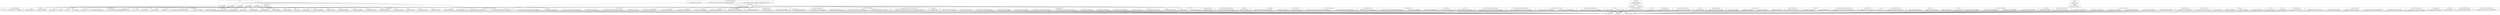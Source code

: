 digraph {
graph [overlap=false]
subgraph cluster_if {
	label="if";
	"if::work";
}
subgraph cluster_IO_Compress_Zlib_Extra {
	label="IO::Compress::Zlib::Extra";
	"IO::Compress::Zlib::Extra::BEGIN@13";
}
subgraph cluster_Moose_Meta_Role_Composite {
	label="Moose::Meta::Role::Composite";
	"Moose::Meta::Role::Composite::add_method";
	"Moose::Meta::Role::Composite::new";
	"Moose::Meta::Role::Composite::name";
}
subgraph cluster_DynaLoader {
	label="DynaLoader";
	"DynaLoader::BEGIN@25";
}
subgraph cluster_Moose_Meta_Role_Application_ToInstance {
	label="Moose::Meta::Role::Application::ToInstance";
	"Moose::Meta::Role::Application::ToInstance::apply";
}
subgraph cluster_warnings {
	label="warnings";
	"warnings::CORE:regcomp";
	"warnings::CORE:match";
	"warnings::import";
}
subgraph cluster_Data_OptList {
	label="Data::OptList";
	"Data::OptList::BEGIN@11";
}
subgraph cluster_Moose_Exporter {
	label="Moose::Exporter";
	"Moose::Exporter::BEGIN@17";
	"Moose::Exporter::__ANON__[Moose/Exporter.pm:468]";
}
subgraph cluster_XML_LibXML {
	label="XML::LibXML";
	"XML::LibXML::END";
}
subgraph cluster_Class_MOP_Mixin_HasMethods {
	label="Class::MOP::Mixin::HasMethods";
	"Class::MOP::Mixin::HasMethods::_method_map";
	"Class::MOP::Mixin::HasMethods::_add_meta_method";
}
subgraph cluster_Moose_Meta_Role {
	label="Moose::Meta::Role";
	"Moose::Meta::Role::apply";
}
subgraph cluster_Moose_Util_TypeConstraints {
	label="Moose::Util::TypeConstraints";
	"Moose::Util::TypeConstraints::find_type_constraint";
	"Moose::Util::TypeConstraints::_create_parameterized_type_constraint";
}
subgraph cluster_Class_MOP_Method_Inlined {
	label="Class::MOP::Method::Inlined";
	"Class::MOP::Method::Inlined::can_be_inlined";
}
subgraph cluster_Moose {
	label="Moose";
	"Moose::with";
	"Moose::init_meta";
	"Moose::around";
	"Moose::has";
}
subgraph cluster_namespace_autoclean {
	label="namespace::autoclean";
	"namespace::autoclean::BEGIN@16";
	"namespace::autoclean::__ANON__[namespace/autoclean.pm:57]";
	"namespace::autoclean::BEGIN@13";
}
subgraph cluster_version {
	label="version";
	"version::(bool";
	"version::(cmp";
}
subgraph cluster_B_Hooks_EndOfScope {
	label="B::Hooks::EndOfScope";
	"B::Hooks::EndOfScope::__ANON__[B/Hooks/EndOfScope.pm:26]";
	"B::Hooks::EndOfScope::BEGIN@14";
}
subgraph cluster_LWP_UserAgent {
	label="LWP::UserAgent";
	"LWP::UserAgent::simple_request";
}
subgraph cluster_Sub_Install {
	label="Sub::Install";
	"Sub::Install::__ANON__[Sub/Install.pm:132]";
}
subgraph cluster_Class_MOP_Class_Immutable_Moose_Meta_Class {
	label="Class::MOP::Class::Immutable::Moose::Meta::Class";
	"Class::MOP::Class::Immutable::Moose::Meta::Class::calculate_all_roles_with_inheritance";
}
subgraph cluster_Moose_Meta_TypeConstraint_Parameterized {
	label="Moose::Meta::TypeConstraint::Parameterized";
	"Moose::Meta::TypeConstraint::Parameterized::compile_type_constraint";
}
subgraph cluster_Moose_Meta_Role_Application_RoleSummation {
	label="Moose::Meta::Role::Application::RoleSummation";
	"Moose::Meta::Role::Application::RoleSummation::apply_methods";
}
subgraph cluster_IO_Uncompress_Adapter_Inflate {
	label="IO::Uncompress::Adapter::Inflate";
	"IO::Uncompress::Adapter::Inflate::BEGIN@7";
	"IO::Uncompress::Adapter::Inflate::BEGIN@8";
}
subgraph cluster_Moose_Meta_TypeConstraint_Registry {
	label="Moose::Meta::TypeConstraint::Registry";
	"Moose::Meta::TypeConstraint::Registry::add_type_constraint";
}
subgraph cluster_JSON_Any {
	label="JSON::Any";
	"JSON::Any::jsonToObj";
	"JSON::Any::objToJson";
}
subgraph cluster_Moose_Meta_Role_Attribute {
	label="Moose::Meta::Role::Attribute";
	"Moose::Meta::Role::Attribute::attach_to_role";
}
subgraph cluster_metaclass {
	label="metaclass";
	"metaclass::import";
}
subgraph cluster_Scalar_Util {
	label="Scalar::Util";
	"Scalar::Util::blessed";
}
subgraph cluster_UNIVERSAL {
	label="UNIVERSAL";
	"UNIVERSAL::isa";
	"UNIVERSAL::VERSION";
	"UNIVERSAL::can";
}
subgraph cluster_String_RewritePrefix {
	label="String::RewritePrefix";
	"String::RewritePrefix::BEGIN@11";
}
subgraph cluster_Class_MOP_Method_Wrapped {
	label="Class::MOP::Method::Wrapped";
	"Class::MOP::Method::Wrapped::wrap";
	"Class::MOP::Method::Wrapped::__ANON__[Class/MOP/Method/Wrapped.pm:162]";
	"Class::MOP::Method::Wrapped::__ANON__[Class/MOP/Method/Wrapped.pm:51]";
}
subgraph cluster_Moose_Meta_Class {
	label="Moose::Meta::Class";
	"Moose::Meta::Class::add_role";
	"Moose::Meta::Class::_inline_triggers";
	"Moose::Meta::Class::_inline_check_required_attr";
	"Moose::Meta::Class::new_object";
	"Moose::Meta::Class::_eval_environment";
	"Moose::Meta::Class::excludes_role";
	"Moose::Meta::Class::add_role_application";
	"Moose::Meta::Class::calculate_all_roles_with_inheritance";
	"Moose::Meta::Class::_inline_init_attr_from_default";
	"Moose::Meta::Class::superclasses";
	"Moose::Meta::Class::_call_all_triggers";
	"Moose::Meta::Class::add_attribute";
	"Moose::Meta::Class::calculate_all_roles";
}
subgraph cluster_Moose_Meta_Class___ANON___SERIAL_1 {
	label="Moose::Meta::Class::__ANON__::SERIAL::1";
	"Moose::Meta::Class::__ANON__::SERIAL::1::document";
	"Moose::Meta::Class::__ANON__::SERIAL::1::run";
}
subgraph cluster_Moose_Meta_Method_Destructor {
	label="Moose::Meta::Method::Destructor";
	"Moose::Meta::Method::Destructor::is_needed";
}
subgraph cluster_Class_Load {
	label="Class::Load";
	"Class::Load::BEGIN@16";
}
subgraph cluster_MooseX_Storage_Engine {
	label="MooseX::Storage::Engine";
	"MooseX::Storage::Engine::find_type_handler";
}
subgraph cluster_PerlFu_JobQueue {
	label="PerlFu::JobQueue";
	"PerlFu::JobQueue::name";
	"PerlFu::JobQueue::CORE:qr";
	"PerlFu::JobQueue::enqueue";
	"PerlFu::JobQueue::BEGIN@5";
	"PerlFu::JobQueue::new";
	"PerlFu::JobQueue::dequeue";
	"PerlFu::JobQueue::BEGIN@3";
	"PerlFu::JobQueue::BEGIN@4";
	"PerlFu::JobQueue::meta";
	"PerlFu::JobQueue::confirm";
	"PerlFu::JobQueue::kestrel";
	"PerlFu::JobQueue::BEGIN@6";
}
subgraph cluster_namespace_clean {
	label="namespace::clean";
	"namespace::clean::BEGIN@15";
	"namespace::clean::BEGIN@16";
	"namespace::clean::BEGIN@14";
	"namespace::clean::BEGIN@17";
}
subgraph cluster_Net_Kestrel {
	label="Net::Kestrel";
	"Net::Kestrel::_connection";
	"Net::Kestrel::confirm";
}
subgraph cluster_PerlFu_Job {
	label="PerlFu::Job";
	"PerlFu::Job::new";
	"PerlFu::Job::BEGIN@6";
	"PerlFu::Job::meta";
	"PerlFu::Job::BEGIN@5";
	"PerlFu::Job::name";
	"PerlFu::Job::BEGIN@4";
	"PerlFu::Job::BEGIN@7";
	"PerlFu::Job::BEGIN@3";
}
subgraph cluster_PerlFu_Job_ProcessXML {
	label="PerlFu::Job::ProcessXML";
	"PerlFu::Job::ProcessXML::build_xml_tree";
}
subgraph cluster_Class_MOP_Method_Accessor {
	label="Class::MOP::Method::Accessor";
	"Class::MOP::Method::Accessor::new";
}
subgraph cluster_Sub_Exporter {
	label="Sub::Exporter";
	"Sub::Exporter::default_generator";
	"Sub::Exporter::BEGIN@9";
}
subgraph cluster_Internals {
	label="Internals";
	"Internals::SvREADONLY";
}
subgraph cluster_Moose_Meta_TypeConstraint_Parameterizable {
	label="Moose::Meta::TypeConstraint::Parameterizable";
	"Moose::Meta::TypeConstraint::Parameterizable::parameterize";
}
subgraph cluster_Class_MOP_Object {
	label="Class::MOP::Object";
	"Class::MOP::Object::_is_compatible_with";
}
subgraph cluster_base {
	label="base";
	"base::import";
}
subgraph cluster_Class_MOP_Method_Generated {
	label="Class::MOP::Method::Generated";
	"Class::MOP::Method::Generated::_compile_code";
}
subgraph cluster_Moose_Util {
	label="Moose::Util";
	"Moose::Util::_apply_all_roles";
	"Moose::Util::add_method_modifier";
	"Moose::Util::resolve_metaclass_alias";
}
subgraph cluster_strict {
	label="strict";
	"strict::import";
	"strict::CORE:regcomp";
	"strict::CORE:match";
	"strict::bits";
}
subgraph cluster_Class_MOP_Class {
	label="Class::MOP::Class";
	"Class::MOP::Class::linearized_isa";
	"Class::MOP::Class::_single_metaclass_is_compatible";
	"Class::MOP::Class::class_precedence_list";
	"Class::MOP::Class::make_immutable";
	"Class::MOP::Class::__ANON__[Class/MOP/Class.pm:1072]";
	"Class::MOP::Class::get_all_attributes";
	"Class::MOP::Class::rebless_instance";
	"Class::MOP::Class::superclasses";
	"Class::MOP::Class::_single_metaclass_can_be_made_compatible";
	"Class::MOP::Class::get_meta_instance";
	"Class::MOP::Class::new_object";
}
subgraph cluster_attributes {
	label="attributes";
	"attributes::import";
}
subgraph cluster_IO_Uncompress_RawInflate {
	label="IO::Uncompress::RawInflate";
	"IO::Uncompress::RawInflate::BEGIN@11";
	"IO::Uncompress::RawInflate::BEGIN@8";
	"IO::Uncompress::RawInflate::BEGIN@12";
	"IO::Uncompress::RawInflate::BEGIN@9";
}
subgraph cluster_Module_Runtime {
	label="Module::Runtime";
	"Module::Runtime::BEGIN@51";
}
subgraph cluster_MooseX_Storage {
	label="MooseX::Storage";
	"MooseX::Storage::_expand_role";
	"MooseX::Storage::import";
	"MooseX::Storage::_injected_storage_role_generator";
}
subgraph cluster_Class_MOP_Method_Constructor {
	label="Class::MOP::Method::Constructor";
	"Class::MOP::Method::Constructor::new";
}
subgraph cluster_IO_Uncompress_Gunzip {
	label="IO::Uncompress::Gunzip";
	"IO::Uncompress::Gunzip::BEGIN@50";
	"IO::Uncompress::Gunzip::BEGIN@17";
	"IO::Uncompress::Gunzip::BEGIN@14";
	"IO::Uncompress::Gunzip::BEGIN@12";
	"IO::Uncompress::Gunzip::BEGIN@15";
	"IO::Uncompress::Gunzip::BEGIN@16";
}
subgraph cluster_Moose_Meta_Method {
	label="Moose::Meta::Method";
	"Moose::Meta::Method::_inline_throw_error";
}
subgraph cluster_constant {
	label="constant";
	"constant::import";
}
subgraph cluster_Exporter {
	label="Exporter";
	"Exporter::import";
}
subgraph cluster_Class_MOP_Attribute {
	label="Class::MOP::Attribute";
	"Class::MOP::Attribute::attach_to_class";
}
subgraph cluster_Moose_Object {
	label="Moose::Object";
	"Moose::Object::DEMOLISHALL";
	"Moose::Object::BUILDALL";
	"Moose::Object::BEGIN@108";
	"Moose::Object::does";
}
subgraph cluster_Moose_Role {
	label="Moose::Role";
	"Moose::Role::init_meta";
}
subgraph cluster_main {
	label="main";
	"main::BEGIN@2";
	"main::BEGIN@4";
	"main::BEGIN@1";
	"main::BEGIN@3";
	"main::RUNTIME";
	"main::BEGIN@5";
}
subgraph cluster_Class_MOP_Class_ {
	label="Class::MOP::Class:";
	"Class::MOP::Class:::before";
	"Class::MOP::Class:::around";
}
subgraph cluster_IO_Socket {
	label="IO::Socket";
	"IO::Socket::BEGIN@12";
}
subgraph cluster_Class_MOP_Package {
	label="Class::MOP::Package";
	"Class::MOP::Package::name";
}
subgraph cluster_XML_LibXML_Reader {
	label="XML::LibXML::Reader";
	"XML::LibXML::Reader::BEGIN@21";
	"XML::LibXML::Reader::new";
	"XML::LibXML::Reader::DESTROY";
}
subgraph cluster_IO_Uncompress_Base {
	label="IO::Uncompress::Base";
	"IO::Uncompress::Base::BEGIN@17";
}
subgraph cluster_Moose_Meta_Attribute {
	label="Moose::Meta::Attribute";
	"Moose::Meta::Attribute::_inline_throw_error";
	"Moose::Meta::Attribute::install_delegation";
	"Moose::Meta::Attribute::_call_builder";
	"Moose::Meta::Attribute::_process_accessors";
	"Moose::Meta::Attribute::_get_delegate_method_list";
}
subgraph cluster_Class_MOP_Mixin_HasAttributes {
	label="Class::MOP::Mixin::HasAttributes";
	"Class::MOP::Mixin::HasAttributes::add_attribute";
}
subgraph cluster_Moose_Deprecated {
	label="Moose::Deprecated";
	"Moose::Deprecated::BEGIN@12";
}
subgraph cluster_HTTP_Config {
	label="HTTP::Config";
	"HTTP::Config::matching";
}
subgraph cluster_Moose_Meta_Method_Delegation {
	label="Moose::Meta::Method::Delegation";
	"Moose::Meta::Method::Delegation::new";
}
subgraph cluster_Moose_Meta_Role_Application_ToClass {
	label="Moose::Meta::Role::Application::ToClass";
	"Moose::Meta::Role::Application::ToClass::apply_methods";
}
"main::BEGIN@3" -> "PerlFu::Job::BEGIN@7";
"main::BEGIN@5" -> "Exporter::import";
"Class::MOP::Method::Wrapped::__ANON__[Class/MOP/Method/Wrapped.pm:51]" -> "Class::MOP::Class:::before";
"main::BEGIN@4" -> "PerlFu::JobQueue::meta";
"constant::import" -> "Internals::SvREADONLY";
"Class::MOP::Class:::around" -> "PerlFu::Job::name";
"Class::MOP::Class:::around" -> "Class::MOP::Class::get_all_attributes";
"main::RUNTIME" -> "Moose::Meta::Class::__ANON__::SERIAL::1::run";
"Class::MOP::Class:::around" -> "Scalar::Util::blessed";
"main::BEGIN@4" -> "PerlFu::JobQueue::BEGIN@6";
"main::BEGIN@3" -> "PerlFu::Job::BEGIN@6";
"Class::MOP::Class:::around" -> "Class::MOP::Class::superclasses";
"main::RUNTIME" -> "PerlFu::JobQueue::enqueue";
"main::RUNTIME" -> "main::BEGIN@1";
"main::RUNTIME" -> "main::BEGIN@4";
"Class::MOP::Method::Wrapped::__ANON__[Class/MOP/Method/Wrapped.pm:162]" -> "Class::MOP::Class:::around";
"Class::MOP::Class:::around" -> "Class::MOP::Class::class_precedence_list";
"Class::MOP::Class:::before" -> "Moose::Meta::Class::__ANON__::SERIAL::1::document";
"main::BEGIN@1" -> "strict::bits";
"Moose::Meta::Attribute::_inline_throw_error" -> "UNIVERSAL::can";
"Moose::Meta::Class::_inline_check_required_attr" -> "UNIVERSAL::can";
"LWP::UserAgent::simple_request" -> "UNIVERSAL::can";
"Moose::Object::does" -> "UNIVERSAL::can";
"Moose::Object::BEGIN@108" -> "UNIVERSAL::can";
"Class::MOP::Mixin::HasMethods::_add_meta_method" -> "UNIVERSAL::can";
"Moose::Meta::Class::__ANON__::SERIAL::1::document" -> "UNIVERSAL::can";
"Moose::Meta::Role::Composite::add_method" -> "UNIVERSAL::can";
"Sub::Install::__ANON__[Sub/Install.pm:132]" -> "UNIVERSAL::can";
"Sub::Exporter::default_generator" -> "UNIVERSAL::can";
"MooseX::Storage::Engine::find_type_handler" -> "UNIVERSAL::can";
"Moose::Meta::Class::add_attribute" -> "UNIVERSAL::can";
"Moose::Meta::Method::_inline_throw_error" -> "UNIVERSAL::can";
"HTTP::Config::matching" -> "UNIVERSAL::can";
"Moose::Meta::Class::_inline_triggers" -> "UNIVERSAL::can";
"Class::MOP::Class::_single_metaclass_is_compatible" -> "UNIVERSAL::can";
"Moose::Meta::Attribute::install_delegation" -> "UNIVERSAL::can";
"Moose::Meta::Class::excludes_role" -> "UNIVERSAL::can";
"Moose::Meta::Class::calculate_all_roles_with_inheritance" -> "UNIVERSAL::can";
"if::work" -> "UNIVERSAL::can";
"Moose::Meta::TypeConstraint::Parameterizable::parameterize" -> "UNIVERSAL::can";
"Moose::Object::DEMOLISHALL" -> "UNIVERSAL::can";
"JSON::Any::jsonToObj" -> "UNIVERSAL::can";
"Class::MOP::Method::Generated::_compile_code" -> "UNIVERSAL::can";
"Moose::Util::add_method_modifier" -> "UNIVERSAL::can";
"Moose::Meta::Class::_call_all_triggers" -> "UNIVERSAL::can";
"Class::MOP::Method::Inlined::can_be_inlined" -> "UNIVERSAL::can";
"Class::Load::BEGIN@16" -> "UNIVERSAL::can";
"Moose::Util::resolve_metaclass_alias" -> "UNIVERSAL::can";
"Net::Kestrel::_connection" -> "UNIVERSAL::can";
"Moose::Meta::Class::new_object" -> "UNIVERSAL::can";
"attributes::import" -> "UNIVERSAL::can";
"Moose::Meta::Attribute::_call_builder" -> "UNIVERSAL::can";
"Moose::Exporter::__ANON__[Moose/Exporter.pm:468]" -> "UNIVERSAL::can";
"JSON::Any::objToJson" -> "UNIVERSAL::can";
"XML::LibXML::Reader::BEGIN@21" -> "UNIVERSAL::can";
"Moose::Object::BUILDALL" -> "UNIVERSAL::can";
"Class::MOP::Class::_single_metaclass_can_be_made_compatible" -> "UNIVERSAL::can";
"PerlFu::JobQueue::kestrel" -> "UNIVERSAL::can";
"Moose::Util::TypeConstraints::_create_parameterized_type_constraint" -> "UNIVERSAL::can";
"Moose::Meta::Class::_eval_environment" -> "UNIVERSAL::can";
"Moose::Meta::Class::_inline_init_attr_from_default" -> "UNIVERSAL::can";
"Class::MOP::Mixin::HasAttributes::add_attribute" -> "UNIVERSAL::can";
"MooseX::Storage::import" -> "UNIVERSAL::can";
"main::BEGIN@2" -> "warnings::CORE:match";
"main::BEGIN@4" -> "PerlFu::JobQueue::BEGIN@4";
"main::BEGIN@1" -> "strict::CORE:regcomp";
"main::BEGIN@2" -> "warnings::import";
"Class::MOP::Class:::around" -> "Moose::Meta::Class::superclasses";
"Class::MOP::Class:::around" -> "Class::MOP::Mixin::HasMethods::_method_map";
"main::RUNTIME" -> "main::BEGIN@2";
"Class::MOP::Class:::around" -> "Class::MOP::Package::name";
"main::RUNTIME" -> "PerlFu::JobQueue::confirm";
"main::RUNTIME" -> "PerlFu::Job::new";
"main::BEGIN@3" -> "PerlFu::Job::BEGIN@3";
"Class::MOP::Class:::around" -> "Class::MOP::Class::get_meta_instance";
"IO::Socket::BEGIN@12" -> "UNIVERSAL::VERSION";
"IO::Uncompress::Gunzip::BEGIN@14" -> "UNIVERSAL::VERSION";
"namespace::clean::BEGIN@14" -> "UNIVERSAL::VERSION";
"Module::Runtime::BEGIN@51" -> "UNIVERSAL::VERSION";
"String::RewritePrefix::BEGIN@11" -> "UNIVERSAL::VERSION";
"namespace::clean::BEGIN@16" -> "UNIVERSAL::VERSION";
"IO::Uncompress::Gunzip::BEGIN@17" -> "UNIVERSAL::VERSION";
"Data::OptList::BEGIN@11" -> "UNIVERSAL::VERSION";
"IO::Compress::Zlib::Extra::BEGIN@13" -> "UNIVERSAL::VERSION";
"IO::Uncompress::Adapter::Inflate::BEGIN@7" -> "UNIVERSAL::VERSION";
"IO::Uncompress::Gunzip::BEGIN@16" -> "UNIVERSAL::VERSION";
"Moose::Exporter::BEGIN@17" -> "UNIVERSAL::VERSION";
"namespace::autoclean::__ANON__[namespace/autoclean.pm:57]" -> "UNIVERSAL::VERSION";
"Sub::Exporter::BEGIN@9" -> "UNIVERSAL::VERSION";
"IO::Uncompress::RawInflate::BEGIN@11" -> "UNIVERSAL::VERSION";
"IO::Uncompress::RawInflate::BEGIN@8" -> "UNIVERSAL::VERSION";
"IO::Uncompress::Base::BEGIN@17" -> "UNIVERSAL::VERSION";
"IO::Uncompress::RawInflate::BEGIN@12" -> "UNIVERSAL::VERSION";
"IO::Uncompress::Gunzip::BEGIN@15" -> "UNIVERSAL::VERSION";
"IO::Uncompress::Adapter::Inflate::BEGIN@8" -> "UNIVERSAL::VERSION";
"B::Hooks::EndOfScope::BEGIN@14" -> "UNIVERSAL::VERSION";
"namespace::clean::BEGIN@17" -> "UNIVERSAL::VERSION";
"IO::Uncompress::Gunzip::BEGIN@50" -> "UNIVERSAL::VERSION";
"namespace::clean::BEGIN@15" -> "UNIVERSAL::VERSION";
"Moose::Deprecated::BEGIN@12" -> "UNIVERSAL::VERSION";
"IO::Uncompress::Gunzip::BEGIN@12" -> "UNIVERSAL::VERSION";
"IO::Uncompress::RawInflate::BEGIN@9" -> "UNIVERSAL::VERSION";
"namespace::autoclean::BEGIN@16" -> "UNIVERSAL::VERSION";
"namespace::autoclean::BEGIN@13" -> "UNIVERSAL::VERSION";
"main::BEGIN@1" -> "strict::import";
"Class::MOP::Class:::around" -> "Class::MOP::Class::linearized_isa";
"main::RUNTIME" -> "main::BEGIN@3";
"Class::MOP::Class:::before" -> "XML::LibXML::Reader::DESTROY";
"main::BEGIN@1" -> "strict::CORE:match";
"Class::MOP::Class:::around" -> "Moose::Meta::Class::calculate_all_roles";
"main::RUNTIME" -> "PerlFu::JobQueue::new";
"main::BEGIN@3" -> "PerlFu::Job::BEGIN@4";
"main::BEGIN@3" -> "PerlFu::Job::meta";
"main::BEGIN@4" -> "PerlFu::JobQueue::BEGIN@5";
"DynaLoader::BEGIN@25" -> "version::(bool";
"main::BEGIN@3" -> "MooseX::Storage::_injected_storage_role_generator";
"main::BEGIN@4" -> "PerlFu::JobQueue::CORE:qr";
"Class::MOP::Class:::around" -> "Moose::Meta::Class::calculate_all_roles_with_inheritance";
"Class::MOP::Class:::around" -> "PerlFu::JobQueue::name";
"Class::MOP::Class:::around" -> "Net::Kestrel::confirm";
"Class::MOP::Class:::around" -> "Moose::Meta::Role::Composite::name";
"main::BEGIN@3" -> "Moose::with";
"main::BEGIN@2" -> "warnings::CORE:regcomp";
"main::BEGIN@4" -> "B::Hooks::EndOfScope::__ANON__[B/Hooks/EndOfScope.pm:26]";
"main::BEGIN@3" -> "B::Hooks::EndOfScope::__ANON__[B/Hooks/EndOfScope.pm:26]";
"main::BEGIN@4" -> "Class::MOP::Class::make_immutable";
"main::BEGIN@3" -> "Class::MOP::Class::make_immutable";
"main::BEGIN@4" -> "Moose::has";
"main::BEGIN@3" -> "Moose::has";
"main::RUNTIME" -> "PerlFu::JobQueue::dequeue";
"main::BEGIN@3" -> "PerlFu::Job::BEGIN@5";
"main::RUNTIME" -> "XML::LibXML::END";
"Class::MOP::Attribute::attach_to_class" -> "UNIVERSAL::isa";
"Moose::init_meta" -> "UNIVERSAL::isa";
"Class::MOP::Class::__ANON__[Class/MOP/Class.pm:1072]" -> "UNIVERSAL::isa";
"Class::MOP::Mixin::HasMethods::_add_meta_method" -> "UNIVERSAL::isa";
"Moose::Meta::Class::add_attribute" -> "UNIVERSAL::isa";
"namespace::autoclean::__ANON__[namespace/autoclean.pm:57]" -> "UNIVERSAL::isa";
"Moose::Meta::Attribute::_get_delegate_method_list" -> "UNIVERSAL::isa";
"Moose::Meta::Method::Destructor::is_needed" -> "UNIVERSAL::isa";
"Moose::Meta::Attribute::install_delegation" -> "UNIVERSAL::isa";
"Moose::Meta::Method::Delegation::new" -> "UNIVERSAL::isa";
"MooseX::Storage::_expand_role" -> "UNIVERSAL::isa";
"Moose::Meta::TypeConstraint::Registry::add_type_constraint" -> "UNIVERSAL::isa";
"Moose::Meta::TypeConstraint::Parameterizable::parameterize" -> "UNIVERSAL::isa";
"Class::MOP::Class::superclasses" -> "UNIVERSAL::isa";
"Moose::Util::TypeConstraints::find_type_constraint" -> "UNIVERSAL::isa";
"Class::MOP::Method::Inlined::can_be_inlined" -> "UNIVERSAL::isa";
"Moose::Meta::Role::Application::ToInstance::apply" -> "UNIVERSAL::isa";
"Class::MOP::Object::_is_compatible_with" -> "UNIVERSAL::isa";
"Net::Kestrel::_connection" -> "UNIVERSAL::isa";
"Moose::Meta::Class::add_role" -> "UNIVERSAL::isa";
"Moose::Meta::Role::Composite::new" -> "UNIVERSAL::isa";
"Class::MOP::Method::Wrapped::wrap" -> "UNIVERSAL::isa";
"Moose::Meta::Attribute::_process_accessors" -> "UNIVERSAL::isa";
"base::import" -> "UNIVERSAL::isa";
"Moose::Util::_apply_all_roles" -> "UNIVERSAL::isa";
"metaclass::import" -> "UNIVERSAL::isa";
"Moose::Meta::Role::Application::RoleSummation::apply_methods" -> "UNIVERSAL::isa";
"Class::MOP::Class::rebless_instance" -> "UNIVERSAL::isa";
"PerlFu::JobQueue::kestrel" -> "UNIVERSAL::isa";
"Moose::Role::init_meta" -> "UNIVERSAL::isa";
"Moose::Meta::Role::Application::ToClass::apply_methods" -> "UNIVERSAL::isa";
"Moose::Meta::Class::add_role_application" -> "UNIVERSAL::isa";
"Moose::Meta::Role::apply" -> "UNIVERSAL::isa";
"Moose::Meta::Class::superclasses" -> "UNIVERSAL::isa";
"Moose::Meta::TypeConstraint::Parameterized::compile_type_constraint" -> "UNIVERSAL::isa";
"Class::MOP::Mixin::HasAttributes::add_attribute" -> "UNIVERSAL::isa";
"Moose::Meta::Role::Attribute::attach_to_role" -> "UNIVERSAL::isa";
"Class::MOP::Method::Constructor::new" -> "UNIVERSAL::isa";
"Class::MOP::Method::Accessor::new" -> "UNIVERSAL::isa";
"Class::MOP::Class::new_object" -> "UNIVERSAL::isa";
"main::BEGIN@4" -> "Moose::around";
"main::BEGIN@3" -> "Moose::around";
"DynaLoader::BEGIN@25" -> "version::(cmp";
"main::RUNTIME" -> "main::BEGIN@5";
"Class::MOP::Class:::around" -> "PerlFu::JobQueue::kestrel";
"Class::MOP::Class:::before" -> "PerlFu::Job::ProcessXML::build_xml_tree";
"Class::MOP::Class:::before" -> "XML::LibXML::Reader::new";
"Class::MOP::Class:::around" -> "Class::MOP::Class::Immutable::Moose::Meta::Class::calculate_all_roles_with_inheritance";
"main::BEGIN@4" -> "PerlFu::JobQueue::BEGIN@3";
}
